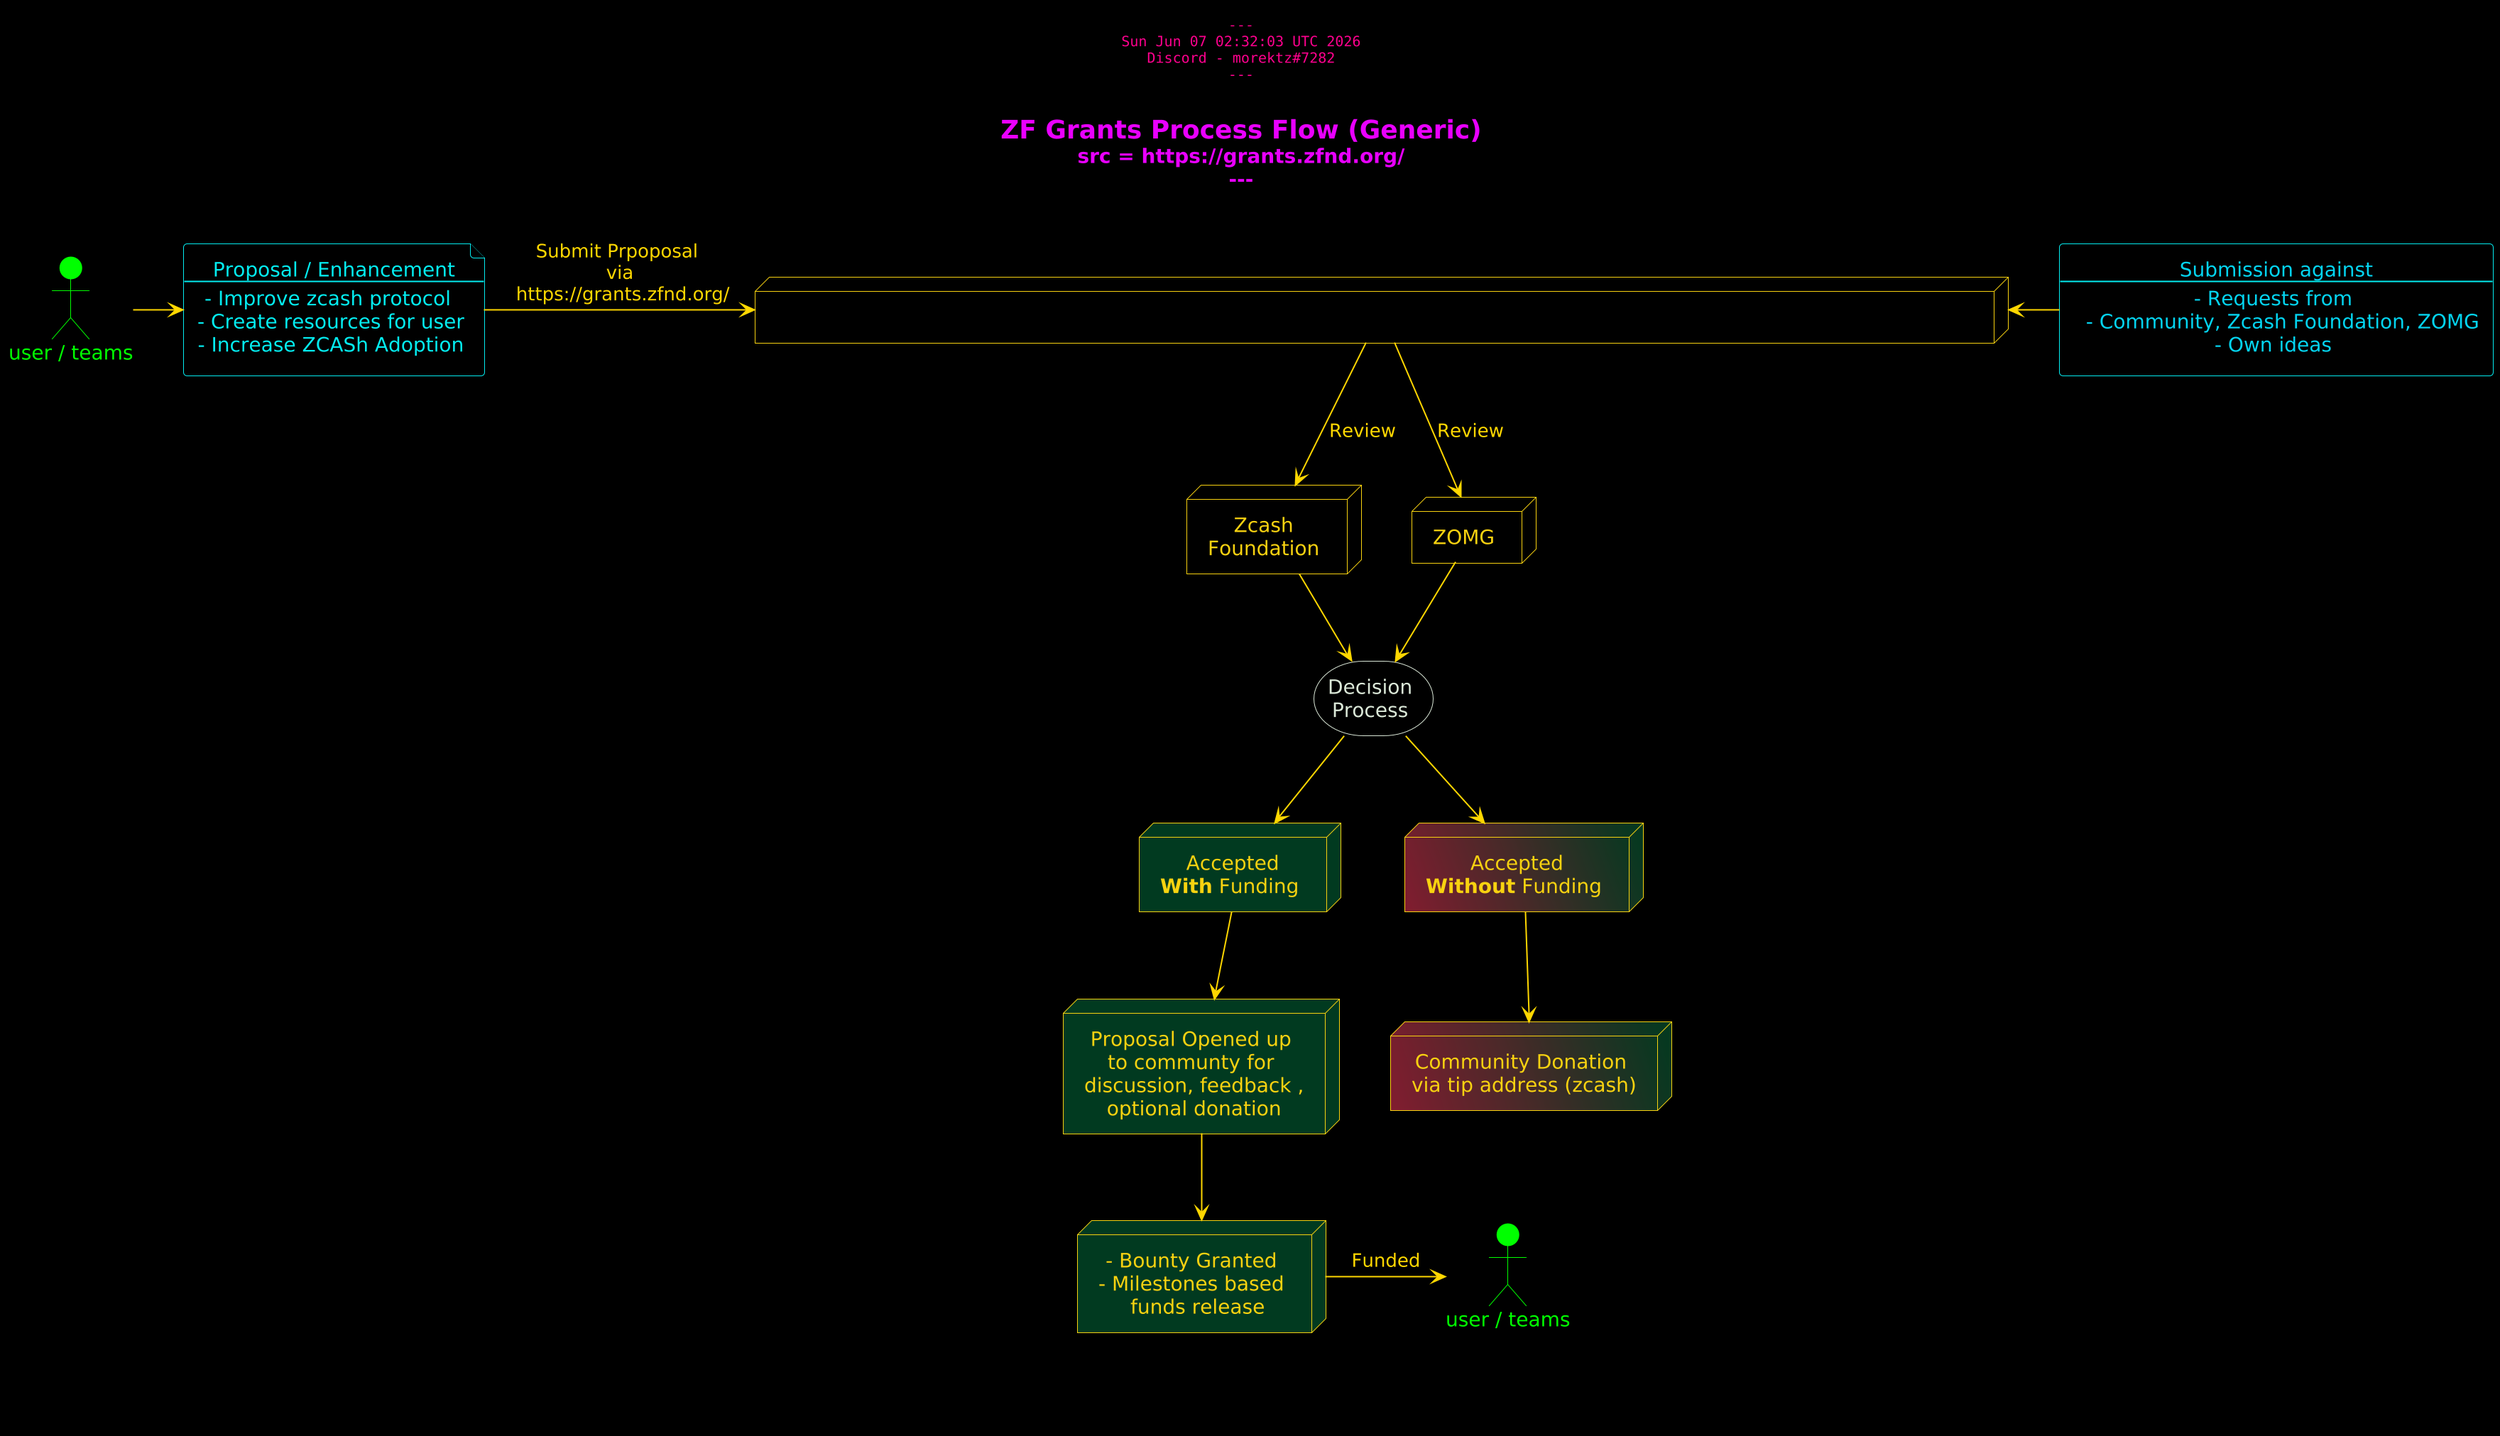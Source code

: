 @startuml

/'
This is for - https://github.com/morektz/MorektzBountySmash/blob/main/D/qbrzg.md#seletion-process
Diagram being generated from this source  - https://grants.zfnd.org/
'/ 

' Scaling
scale 2

'Styling 
skinparam {
    DefaultTextAlignment Center
    DefaultFontName DejaVu Sans
    BackgroundColor Black
    TitleFontColor E900FF
    Shadowing False

    ArrowColor Gold
    ArrowFontColor Gold

    HeaderFontName Monospaced
    HeaderFontColor FF008E

    ActorBackgroundColor Lime
    ActorBorderColor Lime 
    ActorFontColor Lime
    ActorStereotypeFontColor Lime

    RectangleBorderColor #04ECF0
    RectangleBackgroundColor Black
    RectangleFontColor #04D4F0

    FileBackgroundColor Black 
    FileBorderColor #04ECF0
    FileFontColor #04ECF0

    NodeBackgroundColor Black
    NodeBorderColor #F8D210
    NodeFontColor #F8D210

    StorageBackgroundColor Black 
    StorageBorderColor #DBE8D8
    StorageFontColor #DBE8D8

    LegendBackgroundColor Black
}

center header 

---
%date()
Discord - morektz#7282
---

end header 

title 
= ZF Grants Process Flow (Generic)
src = https://grants.zfnd.org/
---

end title 

' Actual Code 

:user / teams: as u1
:user / teams: as u2 
' Boxes 

file f1 [
    Proposal / Enhancement
    ----
    - Improve zcash protocol  
    - Create resources for user 
    - Increase ZCASh Adoption 
]

node n1 [
    <img:https://raw.githubusercontent.com/morektz/SolanaLearningMindMaps/w1/ep/p/zcashc.png>
]

node n11 [
    Zcash 
    Foundation 
]

node n12 [
    ZOMG 
]

node n13 #013A20 [
    Accepted
    **With** Funding 
]

node n113 #013A20 [
    Proposal Opened up 
    to communty for 
    discussion, feedback ,
    optional donation
]

node n1113 #013A20 [
    - Bounty Granted 
    - Milestones based 
      funds release 
]



node n14 #821D30\013A20 [
    Accepted
    **Without** Funding 
]

node n114 #821D30\013A20 [
    Community Donation 
    via tip address (zcash)
]


rectangle r1 [
    Submission against
    ---
    - Requests from 
      - Community, Zcash Foundation, ZOMG
    - Own ideas 
]

storage s1 [
    Decision 
    Process 
]

'Connections 

u1 -> f1 
f1 -> n1 : Submit Prpoposal \n via \n https://grants.zfnd.org/
n1 <- r1 

n1 --> n11 : Review
n1 --> n12 : Review 

n11 --> s1 
n12 --> s1 

s1 --> n13 
s1 --> n14

n14 --> n114
n13 --> n113

n113 --> n1113

n1113 -> u2 : Funded


legend right 
<img:https://raw.githubusercontent.com/morektz/SolanaLearningMindMaps/w1/pix/mtz.png>
end legend 


@enduml